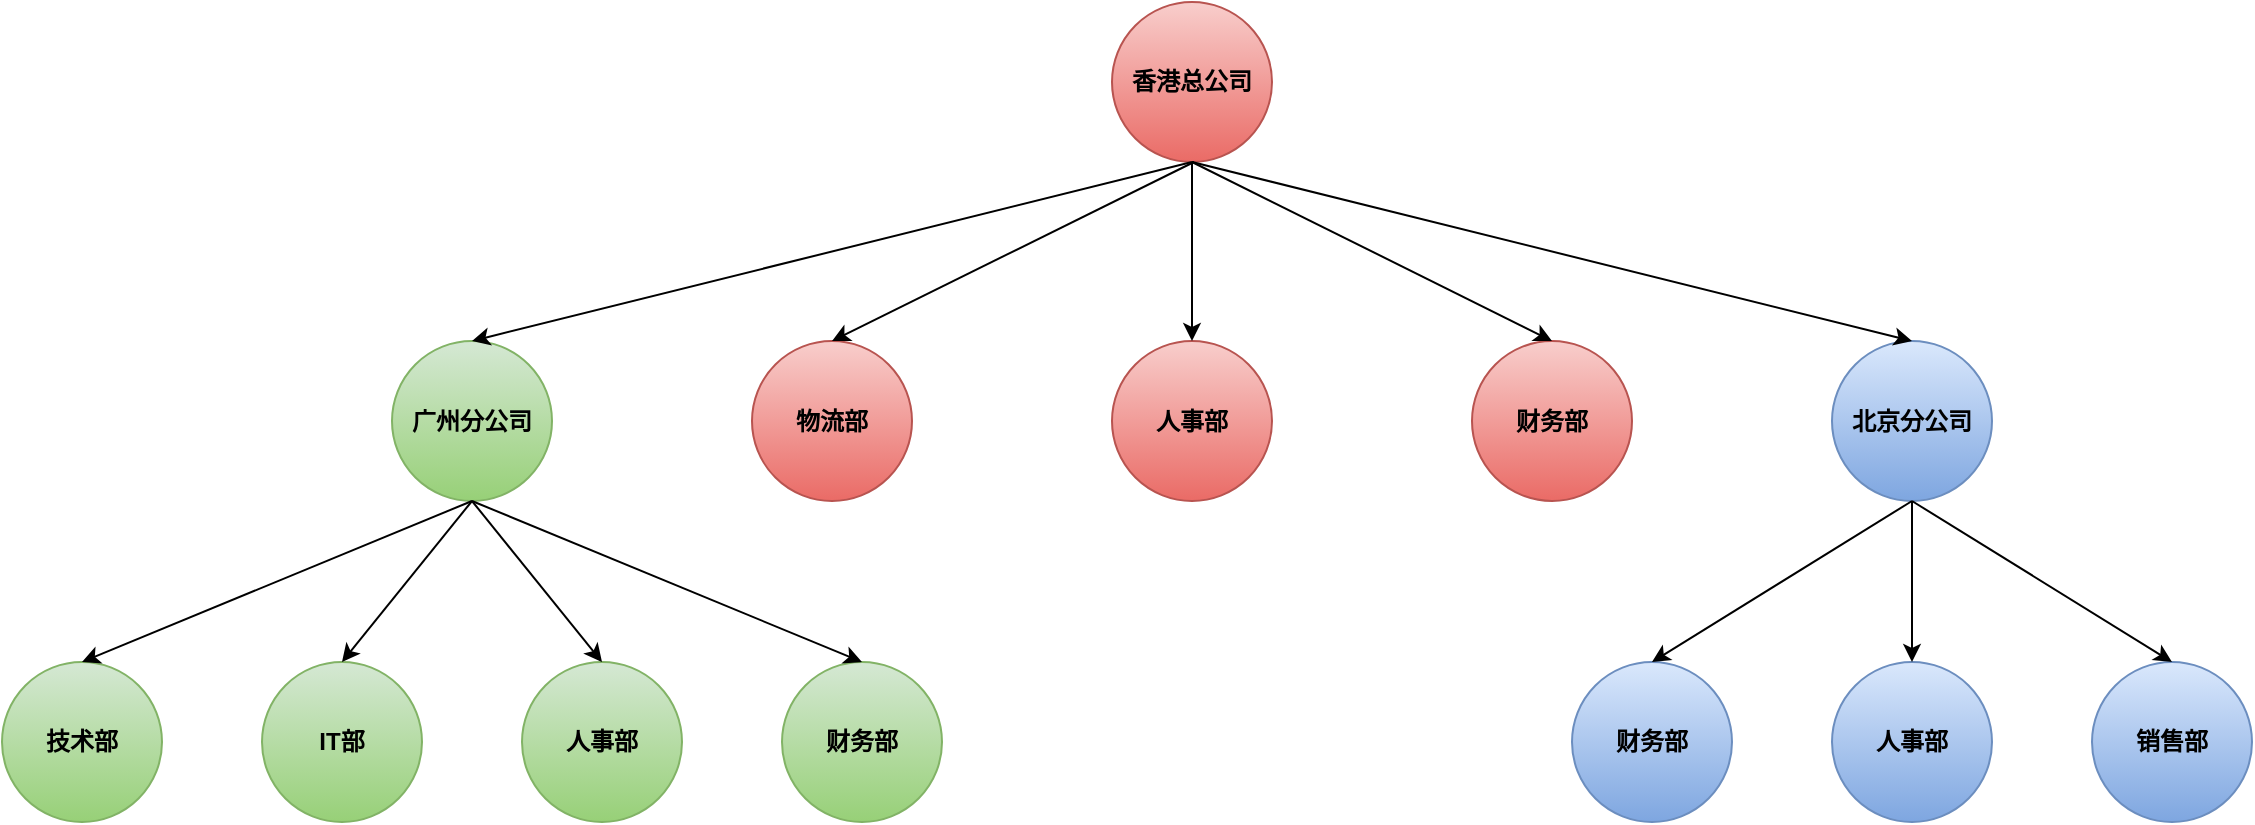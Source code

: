 <mxfile version="10.6.6" type="device"><diagram id="bv7QIy_fIA6Rdkg-EmO3" name="第 1 页"><mxGraphModel dx="2467" dy="2138" grid="1" gridSize="10" guides="1" tooltips="1" connect="1" arrows="1" fold="1" page="1" pageScale="1" pageWidth="827" pageHeight="1169" math="0" shadow="0"><root><mxCell id="0"/><mxCell id="1" parent="0"/><mxCell id="1phR4j-tK1E0HdGv1ihc-1" value="人事部" style="ellipse;whiteSpace=wrap;html=1;aspect=fixed;flipH=0;flipV=0;fontStyle=1;gradientColor=#ea6b66;fillColor=#f8cecc;strokeColor=#b85450;" vertex="1" parent="1"><mxGeometry x="470" y="-80.5" width="80" height="80" as="geometry"/></mxCell><mxCell id="1phR4j-tK1E0HdGv1ihc-2" value="香港总公司" style="ellipse;whiteSpace=wrap;html=1;aspect=fixed;flipH=0;flipV=0;fontStyle=1;gradientColor=#ea6b66;fillColor=#f8cecc;strokeColor=#b85450;" vertex="1" parent="1"><mxGeometry x="470" y="-250" width="80" height="80" as="geometry"/></mxCell><mxCell id="1phR4j-tK1E0HdGv1ihc-7" value="技术部" style="ellipse;whiteSpace=wrap;html=1;aspect=fixed;flipH=0;flipV=0;fontStyle=1;gradientColor=#97d077;fillColor=#d5e8d4;strokeColor=#82b366;" vertex="1" parent="1"><mxGeometry x="-85" y="80" width="80" height="80" as="geometry"/></mxCell><mxCell id="1phR4j-tK1E0HdGv1ihc-8" value="IT部" style="ellipse;whiteSpace=wrap;html=1;aspect=fixed;flipH=0;flipV=0;fontStyle=1;gradientColor=#97d077;fillColor=#d5e8d4;strokeColor=#82b366;" vertex="1" parent="1"><mxGeometry x="45" y="80" width="80" height="80" as="geometry"/></mxCell><mxCell id="1phR4j-tK1E0HdGv1ihc-9" value="物流部" style="ellipse;whiteSpace=wrap;html=1;aspect=fixed;flipH=0;flipV=0;fontStyle=1;gradientColor=#ea6b66;fillColor=#f8cecc;strokeColor=#b85450;" vertex="1" parent="1"><mxGeometry x="290" y="-80.5" width="80" height="80" as="geometry"/></mxCell><mxCell id="1phR4j-tK1E0HdGv1ihc-10" value="北京分公司" style="ellipse;whiteSpace=wrap;html=1;aspect=fixed;flipH=0;flipV=0;fontStyle=1;gradientColor=#7ea6e0;fillColor=#dae8fc;strokeColor=#6c8ebf;" vertex="1" parent="1"><mxGeometry x="830" y="-80.5" width="80" height="80" as="geometry"/></mxCell><mxCell id="1phR4j-tK1E0HdGv1ihc-11" value="广州分公司" style="ellipse;whiteSpace=wrap;html=1;aspect=fixed;flipH=0;flipV=0;fontStyle=1;gradientColor=#97d077;fillColor=#d5e8d4;strokeColor=#82b366;" vertex="1" parent="1"><mxGeometry x="110" y="-80.5" width="80" height="80" as="geometry"/></mxCell><mxCell id="1phR4j-tK1E0HdGv1ihc-13" value="财务部" style="ellipse;whiteSpace=wrap;html=1;aspect=fixed;flipH=0;flipV=0;fontStyle=1;gradientColor=#ea6b66;fillColor=#f8cecc;strokeColor=#b85450;" vertex="1" parent="1"><mxGeometry x="650" y="-80.5" width="80" height="80" as="geometry"/></mxCell><mxCell id="1phR4j-tK1E0HdGv1ihc-14" value="人事部" style="ellipse;whiteSpace=wrap;html=1;aspect=fixed;flipH=0;flipV=0;fontStyle=1;gradientColor=#97d077;fillColor=#d5e8d4;strokeColor=#82b366;" vertex="1" parent="1"><mxGeometry x="175" y="80" width="80" height="80" as="geometry"/></mxCell><mxCell id="1phR4j-tK1E0HdGv1ihc-15" value="财务部" style="ellipse;whiteSpace=wrap;html=1;aspect=fixed;flipH=0;flipV=0;fontStyle=1;gradientColor=#97d077;fillColor=#d5e8d4;strokeColor=#82b366;" vertex="1" parent="1"><mxGeometry x="305" y="80" width="80" height="80" as="geometry"/></mxCell><mxCell id="1phR4j-tK1E0HdGv1ihc-20" value="" style="endArrow=classic;html=1;strokeColor=#000000;entryX=0.5;entryY=0;entryDx=0;entryDy=0;fontStyle=1" edge="1" parent="1" target="1phR4j-tK1E0HdGv1ihc-9"><mxGeometry width="50" height="50" relative="1" as="geometry"><mxPoint x="511" y="-170" as="sourcePoint"/><mxPoint x="390" y="-180" as="targetPoint"/></mxGeometry></mxCell><mxCell id="1phR4j-tK1E0HdGv1ihc-24" value="" style="endArrow=classic;html=1;strokeColor=#000000;exitX=0.5;exitY=1;exitDx=0;exitDy=0;entryX=0.5;entryY=0;entryDx=0;entryDy=0;fontStyle=1" edge="1" parent="1" source="1phR4j-tK1E0HdGv1ihc-2" target="1phR4j-tK1E0HdGv1ihc-11"><mxGeometry width="50" height="50" relative="1" as="geometry"><mxPoint x="660" y="-150" as="sourcePoint"/><mxPoint x="710" y="-200" as="targetPoint"/></mxGeometry></mxCell><mxCell id="1phR4j-tK1E0HdGv1ihc-25" value="" style="endArrow=classic;html=1;strokeColor=#000000;exitX=0.5;exitY=1;exitDx=0;exitDy=0;entryX=0.5;entryY=0;entryDx=0;entryDy=0;fontStyle=1" edge="1" parent="1" source="1phR4j-tK1E0HdGv1ihc-11" target="1phR4j-tK1E0HdGv1ihc-8"><mxGeometry width="50" height="50" relative="1" as="geometry"><mxPoint x="-455" y="450" as="sourcePoint"/><mxPoint x="14" y="50" as="targetPoint"/></mxGeometry></mxCell><mxCell id="1phR4j-tK1E0HdGv1ihc-26" value="" style="endArrow=classic;html=1;strokeColor=#000000;exitX=0.5;exitY=1;exitDx=0;exitDy=0;entryX=0.5;entryY=0;entryDx=0;entryDy=0;fontStyle=1" edge="1" parent="1" source="1phR4j-tK1E0HdGv1ihc-11" target="1phR4j-tK1E0HdGv1ihc-7"><mxGeometry width="50" height="50" relative="1" as="geometry"><mxPoint x="-85" y="300" as="sourcePoint"/><mxPoint x="-35" y="250" as="targetPoint"/></mxGeometry></mxCell><mxCell id="1phR4j-tK1E0HdGv1ihc-27" value="" style="endArrow=classic;html=1;strokeColor=#000000;exitX=0.5;exitY=1;exitDx=0;exitDy=0;entryX=0.5;entryY=0;entryDx=0;entryDy=0;fontStyle=1" edge="1" parent="1" source="1phR4j-tK1E0HdGv1ihc-2" target="1phR4j-tK1E0HdGv1ihc-10"><mxGeometry width="50" height="50" relative="1" as="geometry"><mxPoint x="780" y="-170" as="sourcePoint"/><mxPoint x="830" y="-220" as="targetPoint"/></mxGeometry></mxCell><mxCell id="1phR4j-tK1E0HdGv1ihc-28" value="" style="endArrow=classic;html=1;strokeColor=#000000;exitX=0.5;exitY=1;exitDx=0;exitDy=0;entryX=0.5;entryY=0;entryDx=0;entryDy=0;fontStyle=1" edge="1" parent="1" source="1phR4j-tK1E0HdGv1ihc-2" target="1phR4j-tK1E0HdGv1ihc-13"><mxGeometry width="50" height="50" relative="1" as="geometry"><mxPoint x="680" y="-185" as="sourcePoint"/><mxPoint x="730" y="-235" as="targetPoint"/></mxGeometry></mxCell><mxCell id="1phR4j-tK1E0HdGv1ihc-29" value="" style="endArrow=classic;html=1;strokeColor=#000000;exitX=0.5;exitY=1;exitDx=0;exitDy=0;entryX=0.5;entryY=0;entryDx=0;entryDy=0;fontStyle=1" edge="1" parent="1" source="1phR4j-tK1E0HdGv1ihc-2" target="1phR4j-tK1E0HdGv1ihc-1"><mxGeometry width="50" height="50" relative="1" as="geometry"><mxPoint x="640" y="-160" as="sourcePoint"/><mxPoint x="690" y="-210" as="targetPoint"/></mxGeometry></mxCell><mxCell id="1phR4j-tK1E0HdGv1ihc-32" value="财务部" style="ellipse;whiteSpace=wrap;html=1;aspect=fixed;flipH=0;flipV=0;fontStyle=1;gradientColor=#7ea6e0;fillColor=#dae8fc;strokeColor=#6c8ebf;" vertex="1" parent="1"><mxGeometry x="700" y="80" width="80" height="80" as="geometry"/></mxCell><mxCell id="1phR4j-tK1E0HdGv1ihc-33" value="人事部" style="ellipse;whiteSpace=wrap;html=1;aspect=fixed;flipH=0;flipV=0;fontStyle=1;gradientColor=#7ea6e0;fillColor=#dae8fc;strokeColor=#6c8ebf;" vertex="1" parent="1"><mxGeometry x="830" y="80" width="80" height="80" as="geometry"/></mxCell><mxCell id="1phR4j-tK1E0HdGv1ihc-34" value="销售部" style="ellipse;whiteSpace=wrap;html=1;aspect=fixed;flipH=0;flipV=0;fontStyle=1;gradientColor=#7ea6e0;fillColor=#dae8fc;strokeColor=#6c8ebf;" vertex="1" parent="1"><mxGeometry x="960" y="80" width="80" height="80" as="geometry"/></mxCell><mxCell id="1phR4j-tK1E0HdGv1ihc-35" value="" style="endArrow=classic;html=1;strokeColor=#000000;exitX=0.5;exitY=1;exitDx=0;exitDy=0;entryX=0.5;entryY=0;entryDx=0;entryDy=0;fontStyle=1" edge="1" parent="1" source="1phR4j-tK1E0HdGv1ihc-10" target="1phR4j-tK1E0HdGv1ihc-32"><mxGeometry width="50" height="50" relative="1" as="geometry"><mxPoint x="30" y="310" as="sourcePoint"/><mxPoint x="80" y="260" as="targetPoint"/></mxGeometry></mxCell><mxCell id="1phR4j-tK1E0HdGv1ihc-40" value="" style="endArrow=classic;html=1;strokeColor=#000000;exitX=0.5;exitY=1;exitDx=0;exitDy=0;entryX=0.5;entryY=0;entryDx=0;entryDy=0;fontStyle=1" edge="1" parent="1" source="1phR4j-tK1E0HdGv1ihc-10" target="1phR4j-tK1E0HdGv1ihc-33"><mxGeometry width="50" height="50" relative="1" as="geometry"><mxPoint x="40" y="320.0" as="sourcePoint"/><mxPoint x="90" y="270" as="targetPoint"/></mxGeometry></mxCell><mxCell id="1phR4j-tK1E0HdGv1ihc-41" value="" style="endArrow=classic;html=1;strokeColor=#000000;exitX=0.5;exitY=1;exitDx=0;exitDy=0;entryX=0.5;entryY=0;entryDx=0;entryDy=0;fontStyle=1" edge="1" parent="1" source="1phR4j-tK1E0HdGv1ihc-10" target="1phR4j-tK1E0HdGv1ihc-34"><mxGeometry width="50" height="50" relative="1" as="geometry"><mxPoint x="50" y="330.0" as="sourcePoint"/><mxPoint x="100" y="280" as="targetPoint"/></mxGeometry></mxCell><mxCell id="1phR4j-tK1E0HdGv1ihc-42" value="" style="endArrow=classic;html=1;strokeColor=#000000;exitX=0.5;exitY=1;exitDx=0;exitDy=0;entryX=0.5;entryY=0;entryDx=0;entryDy=0;fontStyle=1" edge="1" parent="1" source="1phR4j-tK1E0HdGv1ihc-11" target="1phR4j-tK1E0HdGv1ihc-15"><mxGeometry width="50" height="50" relative="1" as="geometry"><mxPoint x="125" y="49.5" as="sourcePoint"/><mxPoint x="175" y="-0.5" as="targetPoint"/></mxGeometry></mxCell><mxCell id="1phR4j-tK1E0HdGv1ihc-43" value="" style="endArrow=classic;html=1;strokeColor=#000000;exitX=0.5;exitY=1;exitDx=0;exitDy=0;entryX=0.5;entryY=0;entryDx=0;entryDy=0;fontStyle=1" edge="1" parent="1" source="1phR4j-tK1E0HdGv1ihc-11" target="1phR4j-tK1E0HdGv1ihc-14"><mxGeometry width="50" height="50" relative="1" as="geometry"><mxPoint x="-245" y="350.0" as="sourcePoint"/><mxPoint x="145" y="50" as="targetPoint"/></mxGeometry></mxCell></root></mxGraphModel></diagram></mxfile>